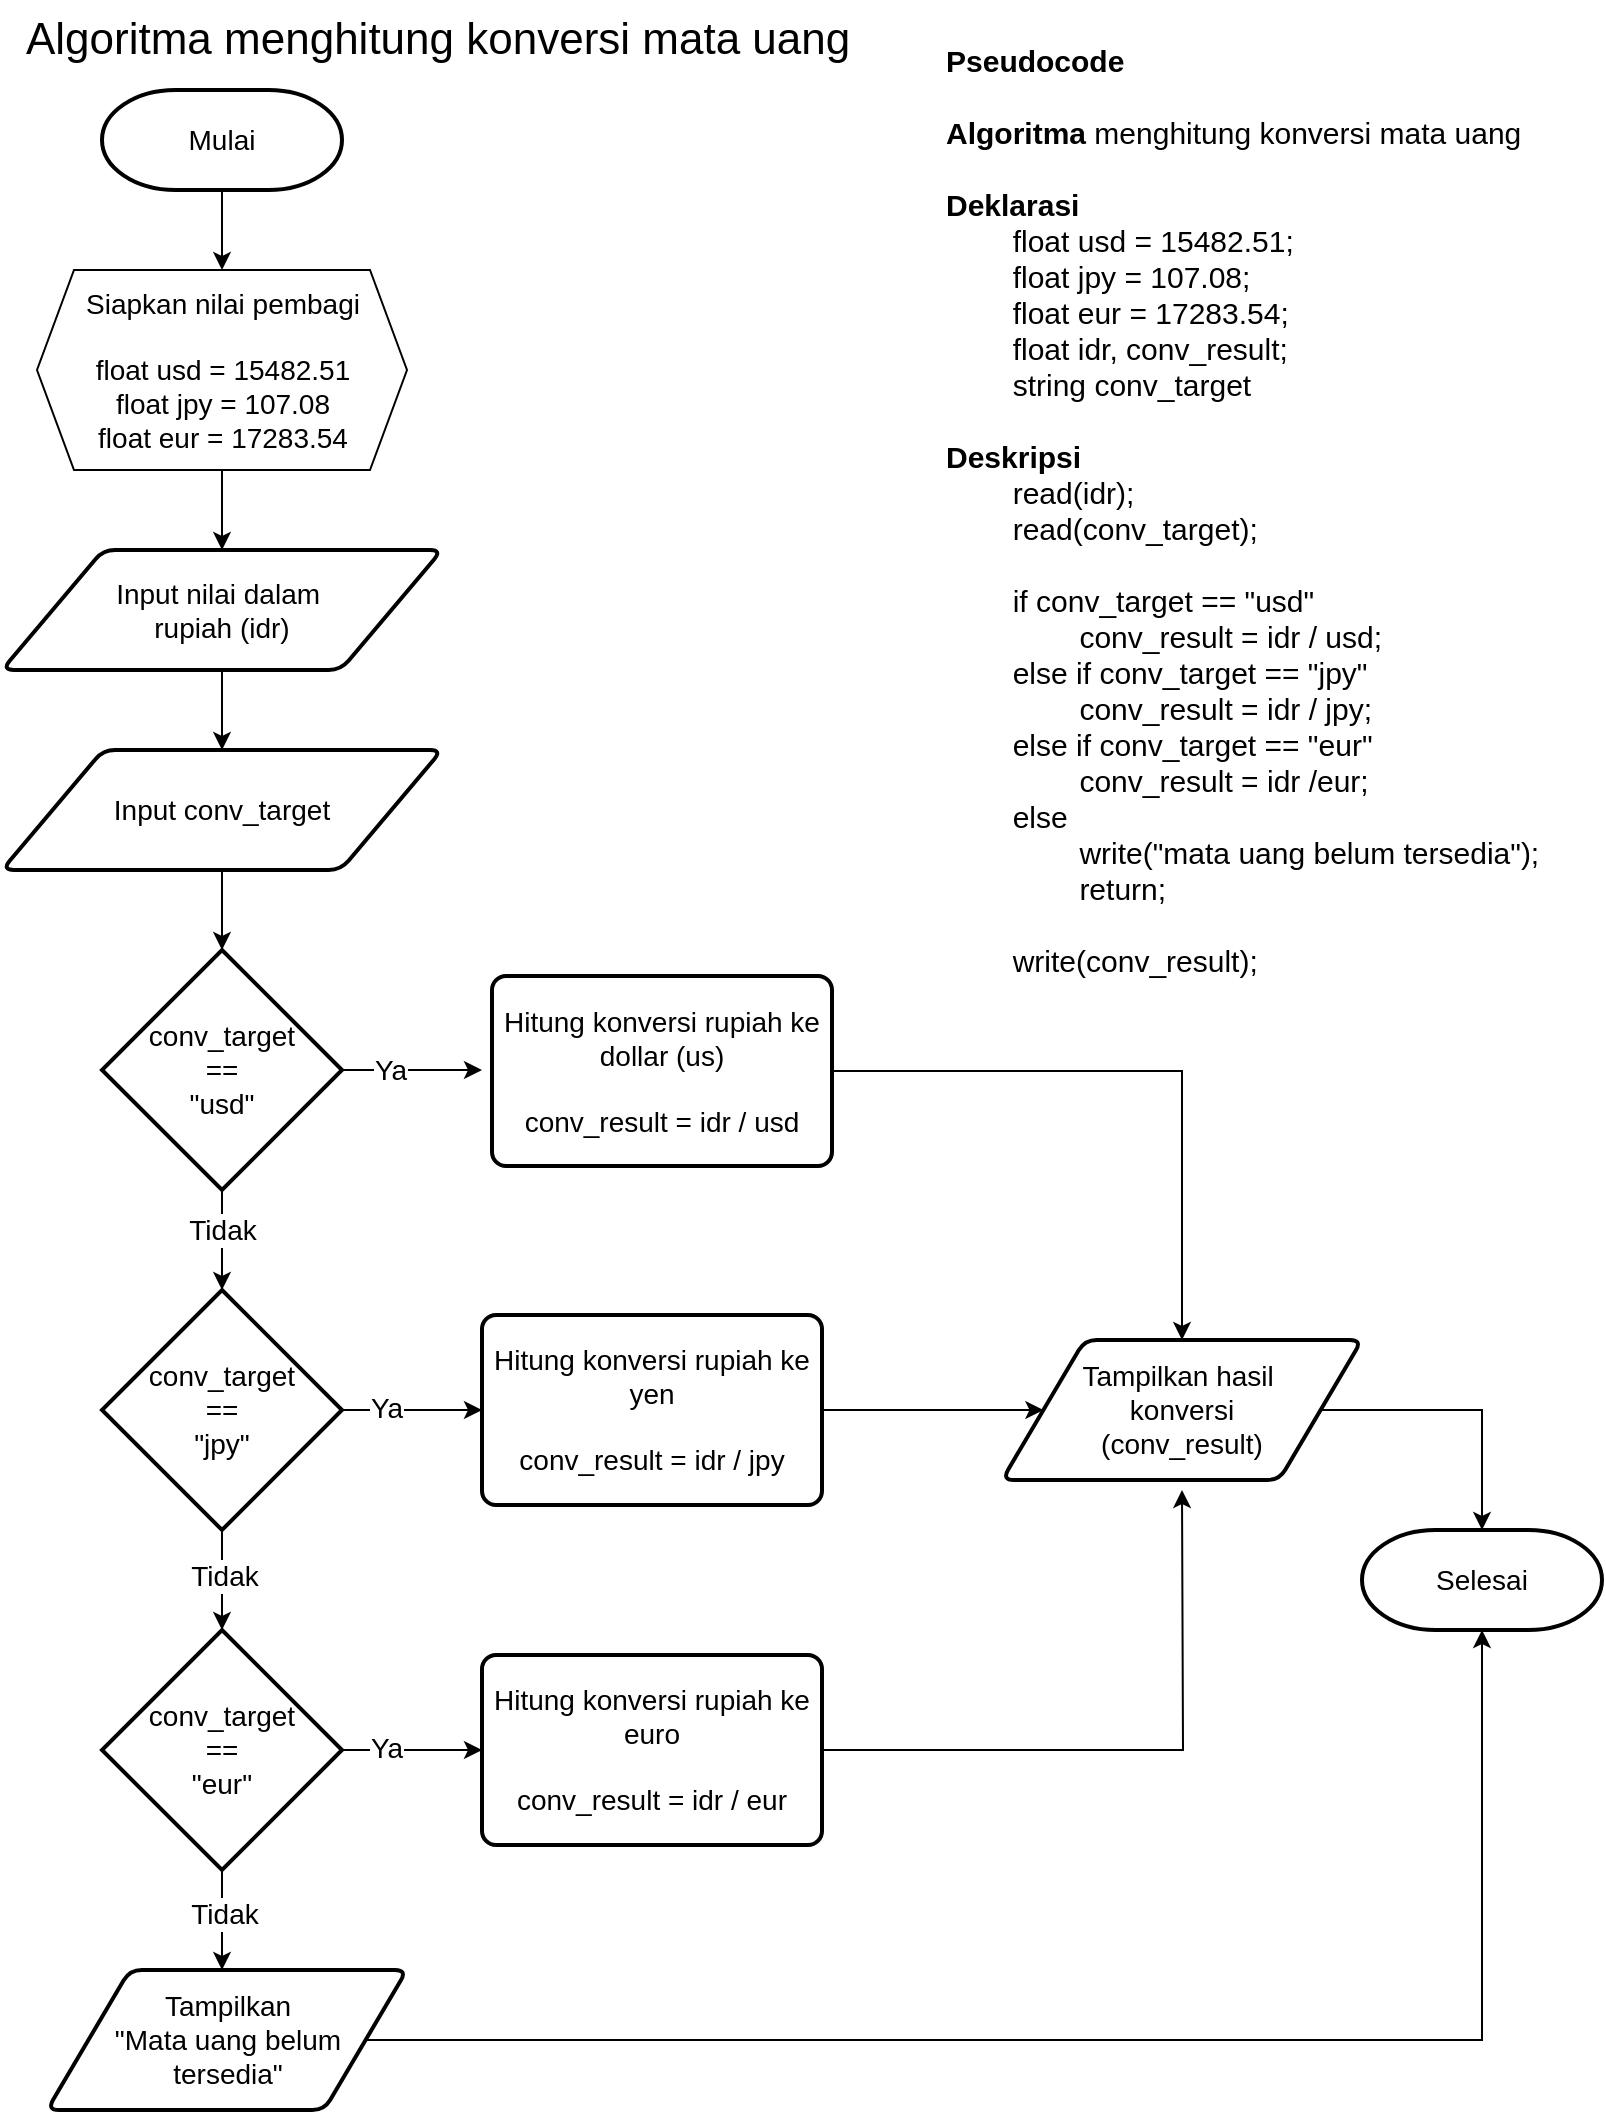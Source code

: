 <mxfile version="24.7.7">
  <diagram name="Page-1" id="f19V1He11p_xqul3AJ4d">
    <mxGraphModel dx="1050" dy="1681" grid="1" gridSize="10" guides="1" tooltips="1" connect="1" arrows="1" fold="1" page="1" pageScale="1" pageWidth="850" pageHeight="1100" math="0" shadow="0">
      <root>
        <mxCell id="0" />
        <mxCell id="1" parent="0" />
        <mxCell id="j7J41Zsi31yIs8iftOLr-4" value="" style="edgeStyle=orthogonalEdgeStyle;rounded=0;orthogonalLoop=1;jettySize=auto;html=1;" parent="1" source="j7J41Zsi31yIs8iftOLr-1" target="j7J41Zsi31yIs8iftOLr-3" edge="1">
          <mxGeometry relative="1" as="geometry" />
        </mxCell>
        <mxCell id="j7J41Zsi31yIs8iftOLr-1" value="&lt;font style=&quot;font-size: 14px;&quot;&gt;Mulai&lt;/font&gt;" style="strokeWidth=2;html=1;shape=mxgraph.flowchart.terminator;whiteSpace=wrap;" parent="1" vertex="1">
          <mxGeometry x="60" y="-1040" width="120" height="50" as="geometry" />
        </mxCell>
        <mxCell id="j7J41Zsi31yIs8iftOLr-2" value="&lt;font style=&quot;font-size: 22px;&quot;&gt;Algoritma menghitung konversi mata uang&lt;/font&gt;" style="text;html=1;align=left;verticalAlign=middle;resizable=0;points=[];autosize=1;strokeColor=none;fillColor=none;" parent="1" vertex="1">
          <mxGeometry x="20" y="-1085" width="440" height="40" as="geometry" />
        </mxCell>
        <mxCell id="j7J41Zsi31yIs8iftOLr-8" value="" style="edgeStyle=orthogonalEdgeStyle;rounded=0;orthogonalLoop=1;jettySize=auto;html=1;" parent="1" source="j7J41Zsi31yIs8iftOLr-3" target="j7J41Zsi31yIs8iftOLr-7" edge="1">
          <mxGeometry relative="1" as="geometry" />
        </mxCell>
        <mxCell id="j7J41Zsi31yIs8iftOLr-3" value="&lt;font style=&quot;font-size: 14px;&quot;&gt;Siapkan nilai pembagi&lt;/font&gt;&lt;div&gt;&lt;span style=&quot;font-size: 14px;&quot;&gt;&lt;br&gt;&lt;/span&gt;&lt;div style=&quot;font-size: 14px;&quot;&gt;&lt;font style=&quot;font-size: 14px;&quot;&gt;float&amp;nbsp;usd = 15482.51&lt;/font&gt;&lt;/div&gt;&lt;div style=&quot;font-size: 14px;&quot;&gt;&lt;font style=&quot;font-size: 14px;&quot;&gt;float jpy = 107.08&lt;/font&gt;&lt;/div&gt;&lt;div style=&quot;font-size: 14px;&quot;&gt;&lt;font style=&quot;font-size: 14px;&quot;&gt;float eur =&amp;nbsp;17283.54&lt;/font&gt;&lt;/div&gt;&lt;/div&gt;" style="verticalLabelPosition=middle;verticalAlign=middle;html=1;shape=hexagon;perimeter=hexagonPerimeter2;arcSize=6;size=0.1;labelPosition=center;align=center;" parent="1" vertex="1">
          <mxGeometry x="27.5" y="-950" width="185" height="100" as="geometry" />
        </mxCell>
        <mxCell id="j7J41Zsi31yIs8iftOLr-10" value="" style="edgeStyle=orthogonalEdgeStyle;rounded=0;orthogonalLoop=1;jettySize=auto;html=1;" parent="1" source="j7J41Zsi31yIs8iftOLr-7" target="j7J41Zsi31yIs8iftOLr-9" edge="1">
          <mxGeometry relative="1" as="geometry" />
        </mxCell>
        <mxCell id="j7J41Zsi31yIs8iftOLr-7" value="&lt;font style=&quot;font-size: 14px;&quot;&gt;Input nilai dalam&amp;nbsp;&lt;/font&gt;&lt;div&gt;&lt;font style=&quot;font-size: 14px;&quot;&gt;rupiah (idr)&lt;/font&gt;&lt;/div&gt;" style="shape=parallelogram;html=1;strokeWidth=2;perimeter=parallelogramPerimeter;whiteSpace=wrap;rounded=1;arcSize=12;size=0.23;" parent="1" vertex="1">
          <mxGeometry x="10" y="-810" width="220" height="60" as="geometry" />
        </mxCell>
        <mxCell id="j7J41Zsi31yIs8iftOLr-12" value="" style="edgeStyle=orthogonalEdgeStyle;rounded=0;orthogonalLoop=1;jettySize=auto;html=1;" parent="1" source="j7J41Zsi31yIs8iftOLr-9" target="j7J41Zsi31yIs8iftOLr-11" edge="1">
          <mxGeometry relative="1" as="geometry" />
        </mxCell>
        <mxCell id="j7J41Zsi31yIs8iftOLr-9" value="&lt;span style=&quot;font-size: 14px;&quot;&gt;Input conv_target&lt;/span&gt;" style="shape=parallelogram;html=1;strokeWidth=2;perimeter=parallelogramPerimeter;whiteSpace=wrap;rounded=1;arcSize=12;size=0.23;" parent="1" vertex="1">
          <mxGeometry x="10" y="-710" width="220" height="60" as="geometry" />
        </mxCell>
        <mxCell id="j7J41Zsi31yIs8iftOLr-14" value="" style="edgeStyle=orthogonalEdgeStyle;rounded=0;orthogonalLoop=1;jettySize=auto;html=1;" parent="1" source="j7J41Zsi31yIs8iftOLr-11" edge="1">
          <mxGeometry relative="1" as="geometry">
            <mxPoint x="250" y="-550" as="targetPoint" />
          </mxGeometry>
        </mxCell>
        <mxCell id="j7J41Zsi31yIs8iftOLr-15" value="&lt;font style=&quot;font-size: 14px;&quot;&gt;Ya&lt;/font&gt;" style="edgeLabel;html=1;align=center;verticalAlign=middle;resizable=0;points=[];" parent="j7J41Zsi31yIs8iftOLr-14" vertex="1" connectable="0">
          <mxGeometry x="-0.337" relative="1" as="geometry">
            <mxPoint as="offset" />
          </mxGeometry>
        </mxCell>
        <mxCell id="j7J41Zsi31yIs8iftOLr-17" value="" style="edgeStyle=orthogonalEdgeStyle;rounded=0;orthogonalLoop=1;jettySize=auto;html=1;" parent="1" source="j7J41Zsi31yIs8iftOLr-11" target="j7J41Zsi31yIs8iftOLr-16" edge="1">
          <mxGeometry relative="1" as="geometry" />
        </mxCell>
        <mxCell id="j7J41Zsi31yIs8iftOLr-19" value="&lt;font style=&quot;font-size: 14px;&quot;&gt;Tidak&lt;/font&gt;" style="edgeLabel;html=1;align=center;verticalAlign=middle;resizable=0;points=[];" parent="j7J41Zsi31yIs8iftOLr-17" vertex="1" connectable="0">
          <mxGeometry x="-0.416" relative="1" as="geometry">
            <mxPoint y="5" as="offset" />
          </mxGeometry>
        </mxCell>
        <mxCell id="j7J41Zsi31yIs8iftOLr-11" value="&lt;font style=&quot;font-size: 14px;&quot;&gt;conv_target&lt;/font&gt;&lt;div style=&quot;font-size: 14px;&quot;&gt;&lt;font style=&quot;font-size: 14px;&quot;&gt;==&lt;/font&gt;&lt;/div&gt;&lt;div style=&quot;font-size: 14px;&quot;&gt;&lt;font style=&quot;font-size: 14px;&quot;&gt;&quot;usd&quot;&lt;/font&gt;&lt;/div&gt;" style="strokeWidth=2;html=1;shape=mxgraph.flowchart.decision;whiteSpace=wrap;" parent="1" vertex="1">
          <mxGeometry x="60" y="-610" width="120" height="120" as="geometry" />
        </mxCell>
        <mxCell id="j7J41Zsi31yIs8iftOLr-21" value="" style="edgeStyle=orthogonalEdgeStyle;rounded=0;orthogonalLoop=1;jettySize=auto;html=1;" parent="1" source="j7J41Zsi31yIs8iftOLr-16" target="j7J41Zsi31yIs8iftOLr-20" edge="1">
          <mxGeometry relative="1" as="geometry" />
        </mxCell>
        <mxCell id="j7J41Zsi31yIs8iftOLr-22" value="&lt;font style=&quot;font-size: 14px;&quot;&gt;Ya&lt;/font&gt;" style="edgeLabel;html=1;align=center;verticalAlign=middle;resizable=0;points=[];" parent="j7J41Zsi31yIs8iftOLr-21" vertex="1" connectable="0">
          <mxGeometry x="-0.366" y="1" relative="1" as="geometry">
            <mxPoint as="offset" />
          </mxGeometry>
        </mxCell>
        <mxCell id="j7J41Zsi31yIs8iftOLr-25" value="" style="edgeStyle=orthogonalEdgeStyle;rounded=0;orthogonalLoop=1;jettySize=auto;html=1;" parent="1" source="j7J41Zsi31yIs8iftOLr-16" target="j7J41Zsi31yIs8iftOLr-24" edge="1">
          <mxGeometry relative="1" as="geometry" />
        </mxCell>
        <mxCell id="j7J41Zsi31yIs8iftOLr-26" value="&lt;font style=&quot;font-size: 14px;&quot;&gt;Tidak&lt;/font&gt;" style="edgeLabel;html=1;align=center;verticalAlign=middle;resizable=0;points=[];" parent="j7J41Zsi31yIs8iftOLr-25" vertex="1" connectable="0">
          <mxGeometry x="-0.096" y="1" relative="1" as="geometry">
            <mxPoint as="offset" />
          </mxGeometry>
        </mxCell>
        <mxCell id="j7J41Zsi31yIs8iftOLr-16" value="&lt;font style=&quot;font-size: 14px;&quot;&gt;conv_target&lt;/font&gt;&lt;div style=&quot;font-size: 14px;&quot;&gt;&lt;font style=&quot;font-size: 14px;&quot;&gt;==&lt;/font&gt;&lt;/div&gt;&lt;div style=&quot;font-size: 14px;&quot;&gt;&lt;font style=&quot;font-size: 14px;&quot;&gt;&quot;jpy&quot;&lt;/font&gt;&lt;/div&gt;" style="strokeWidth=2;html=1;shape=mxgraph.flowchart.decision;whiteSpace=wrap;" parent="1" vertex="1">
          <mxGeometry x="60" y="-440" width="120" height="120" as="geometry" />
        </mxCell>
        <mxCell id="j7J41Zsi31yIs8iftOLr-31" value="" style="edgeStyle=orthogonalEdgeStyle;rounded=0;orthogonalLoop=1;jettySize=auto;html=1;" parent="1" source="j7J41Zsi31yIs8iftOLr-20" target="j7J41Zsi31yIs8iftOLr-30" edge="1">
          <mxGeometry relative="1" as="geometry" />
        </mxCell>
        <mxCell id="j7J41Zsi31yIs8iftOLr-20" value="&lt;div&gt;&lt;font style=&quot;font-size: 14px;&quot;&gt;Hitung konversi rupiah ke yen&lt;/font&gt;&lt;/div&gt;&lt;div&gt;&lt;font style=&quot;font-size: 14px;&quot;&gt;&lt;br&gt;&lt;/font&gt;&lt;/div&gt;&lt;font style=&quot;font-size: 14px;&quot;&gt;conv_result = idr / jpy&lt;/font&gt;" style="rounded=1;whiteSpace=wrap;html=1;absoluteArcSize=1;arcSize=14;strokeWidth=2;" parent="1" vertex="1">
          <mxGeometry x="250" y="-427.5" width="170" height="95" as="geometry" />
        </mxCell>
        <mxCell id="j7J41Zsi31yIs8iftOLr-32" style="edgeStyle=orthogonalEdgeStyle;rounded=0;orthogonalLoop=1;jettySize=auto;html=1;exitX=1;exitY=0.5;exitDx=0;exitDy=0;" parent="1" source="j7J41Zsi31yIs8iftOLr-23" target="j7J41Zsi31yIs8iftOLr-30" edge="1">
          <mxGeometry relative="1" as="geometry" />
        </mxCell>
        <mxCell id="j7J41Zsi31yIs8iftOLr-23" value="&lt;div&gt;&lt;font style=&quot;font-size: 14px;&quot;&gt;Hitung konversi rupiah ke dollar (us)&lt;/font&gt;&lt;/div&gt;&lt;div&gt;&lt;font style=&quot;font-size: 14px;&quot;&gt;&lt;br&gt;&lt;/font&gt;&lt;/div&gt;&lt;font style=&quot;font-size: 14px;&quot;&gt;conv_result = idr / usd&lt;/font&gt;" style="rounded=1;whiteSpace=wrap;html=1;absoluteArcSize=1;arcSize=14;strokeWidth=2;" parent="1" vertex="1">
          <mxGeometry x="255" y="-597" width="170" height="95" as="geometry" />
        </mxCell>
        <mxCell id="j7J41Zsi31yIs8iftOLr-28" value="" style="edgeStyle=orthogonalEdgeStyle;rounded=0;orthogonalLoop=1;jettySize=auto;html=1;" parent="1" source="j7J41Zsi31yIs8iftOLr-24" target="j7J41Zsi31yIs8iftOLr-27" edge="1">
          <mxGeometry relative="1" as="geometry" />
        </mxCell>
        <mxCell id="j7J41Zsi31yIs8iftOLr-29" value="&lt;font style=&quot;font-size: 14px;&quot;&gt;Ya&lt;/font&gt;" style="edgeLabel;html=1;align=center;verticalAlign=middle;resizable=0;points=[];" parent="j7J41Zsi31yIs8iftOLr-28" vertex="1" connectable="0">
          <mxGeometry x="-0.366" y="1" relative="1" as="geometry">
            <mxPoint as="offset" />
          </mxGeometry>
        </mxCell>
        <mxCell id="3vcxl1rKvwgfKOp1cVLQ-6" value="" style="edgeStyle=orthogonalEdgeStyle;rounded=0;orthogonalLoop=1;jettySize=auto;html=1;" edge="1" parent="1" source="j7J41Zsi31yIs8iftOLr-24">
          <mxGeometry relative="1" as="geometry">
            <mxPoint x="120" y="-100" as="targetPoint" />
          </mxGeometry>
        </mxCell>
        <mxCell id="3vcxl1rKvwgfKOp1cVLQ-7" value="&lt;font style=&quot;font-size: 14px;&quot;&gt;Tidak&lt;/font&gt;" style="edgeLabel;html=1;align=center;verticalAlign=middle;resizable=0;points=[];" vertex="1" connectable="0" parent="3vcxl1rKvwgfKOp1cVLQ-6">
          <mxGeometry x="-0.128" y="1" relative="1" as="geometry">
            <mxPoint as="offset" />
          </mxGeometry>
        </mxCell>
        <mxCell id="j7J41Zsi31yIs8iftOLr-24" value="&lt;font style=&quot;font-size: 14px;&quot;&gt;conv_target&lt;/font&gt;&lt;div style=&quot;font-size: 14px;&quot;&gt;&lt;font style=&quot;font-size: 14px;&quot;&gt;==&lt;/font&gt;&lt;/div&gt;&lt;div style=&quot;font-size: 14px;&quot;&gt;&lt;font style=&quot;font-size: 14px;&quot;&gt;&quot;eur&quot;&lt;/font&gt;&lt;/div&gt;" style="strokeWidth=2;html=1;shape=mxgraph.flowchart.decision;whiteSpace=wrap;" parent="1" vertex="1">
          <mxGeometry x="60" y="-270" width="120" height="120" as="geometry" />
        </mxCell>
        <mxCell id="j7J41Zsi31yIs8iftOLr-33" style="edgeStyle=orthogonalEdgeStyle;rounded=0;orthogonalLoop=1;jettySize=auto;html=1;exitX=1;exitY=0.5;exitDx=0;exitDy=0;" parent="1" source="j7J41Zsi31yIs8iftOLr-27" edge="1">
          <mxGeometry relative="1" as="geometry">
            <mxPoint x="600" y="-340" as="targetPoint" />
          </mxGeometry>
        </mxCell>
        <mxCell id="j7J41Zsi31yIs8iftOLr-27" value="&lt;div&gt;&lt;font style=&quot;font-size: 14px;&quot;&gt;Hitung konversi rupiah ke euro&lt;/font&gt;&lt;/div&gt;&lt;div&gt;&lt;font style=&quot;font-size: 14px;&quot;&gt;&lt;br&gt;&lt;/font&gt;&lt;/div&gt;&lt;font style=&quot;font-size: 14px;&quot;&gt;conv_result = idr / eur&lt;/font&gt;" style="rounded=1;whiteSpace=wrap;html=1;absoluteArcSize=1;arcSize=14;strokeWidth=2;" parent="1" vertex="1">
          <mxGeometry x="250" y="-257.5" width="170" height="95" as="geometry" />
        </mxCell>
        <mxCell id="j7J41Zsi31yIs8iftOLr-30" value="&lt;font style=&quot;font-size: 14px;&quot;&gt;Tampilkan hasil&amp;nbsp;&lt;/font&gt;&lt;div&gt;&lt;font style=&quot;font-size: 14px;&quot;&gt;konversi&lt;/font&gt;&lt;div style=&quot;font-size: 14px;&quot;&gt;&lt;font style=&quot;font-size: 14px;&quot;&gt;(conv_result)&lt;/font&gt;&lt;/div&gt;&lt;/div&gt;" style="shape=parallelogram;html=1;strokeWidth=2;perimeter=parallelogramPerimeter;whiteSpace=wrap;rounded=1;arcSize=12;size=0.23;" parent="1" vertex="1">
          <mxGeometry x="510" y="-415" width="180" height="70" as="geometry" />
        </mxCell>
        <mxCell id="j7J41Zsi31yIs8iftOLr-34" value="&lt;span style=&quot;font-size: 14px;&quot;&gt;Selesai&lt;/span&gt;" style="strokeWidth=2;html=1;shape=mxgraph.flowchart.terminator;whiteSpace=wrap;" parent="1" vertex="1">
          <mxGeometry x="690" y="-320" width="120" height="50" as="geometry" />
        </mxCell>
        <mxCell id="j7J41Zsi31yIs8iftOLr-35" style="edgeStyle=orthogonalEdgeStyle;rounded=0;orthogonalLoop=1;jettySize=auto;html=1;exitX=1;exitY=0.5;exitDx=0;exitDy=0;entryX=0.5;entryY=0;entryDx=0;entryDy=0;entryPerimeter=0;" parent="1" source="j7J41Zsi31yIs8iftOLr-30" target="j7J41Zsi31yIs8iftOLr-34" edge="1">
          <mxGeometry relative="1" as="geometry">
            <Array as="points">
              <mxPoint x="750" y="-380" />
            </Array>
          </mxGeometry>
        </mxCell>
        <mxCell id="j7J41Zsi31yIs8iftOLr-37" value="&lt;font style=&quot;font-size: 15px;&quot;&gt;&lt;b&gt;Pseudocode&lt;/b&gt;&lt;/font&gt;&lt;div style=&quot;font-size: 15px;&quot;&gt;&lt;font style=&quot;font-size: 15px;&quot;&gt;&lt;br&gt;&lt;/font&gt;&lt;/div&gt;&lt;div style=&quot;font-size: 15px;&quot;&gt;&lt;font style=&quot;font-size: 15px;&quot;&gt;&lt;b&gt;Algoritma&lt;/b&gt; menghitung konversi mata uang&lt;/font&gt;&lt;/div&gt;&lt;div style=&quot;font-size: 15px;&quot;&gt;&lt;font style=&quot;font-size: 15px;&quot;&gt;&lt;br&gt;&lt;/font&gt;&lt;/div&gt;&lt;div style=&quot;font-size: 15px;&quot;&gt;&lt;font style=&quot;font-size: 15px;&quot;&gt;&lt;b&gt;Deklarasi&lt;/b&gt;&lt;/font&gt;&lt;/div&gt;&lt;div style=&quot;font-size: 15px;&quot;&gt;&lt;font style=&quot;font-size: 15px;&quot;&gt;&lt;span style=&quot;white-space: pre;&quot;&gt;&#x9;&lt;/span&gt;float usd = 15482.51;&lt;br&gt;&lt;/font&gt;&lt;/div&gt;&lt;div style=&quot;font-size: 15px;&quot;&gt;&lt;font style=&quot;font-size: 15px;&quot;&gt;&lt;span style=&quot;white-space: pre;&quot;&gt;&#x9;&lt;/span&gt;float jpy = 107.08;&lt;/font&gt;&lt;/div&gt;&lt;div style=&quot;font-size: 15px;&quot;&gt;&lt;font style=&quot;font-size: 15px;&quot;&gt;&lt;span style=&quot;white-space: pre;&quot;&gt;&#x9;&lt;/span&gt;float eur = 17283.54;&lt;br&gt;&lt;/font&gt;&lt;/div&gt;&lt;div style=&quot;font-size: 15px;&quot;&gt;&lt;font style=&quot;font-size: 15px;&quot;&gt;&lt;span style=&quot;white-space: pre;&quot;&gt;&#x9;&lt;/span&gt;float idr, conv_result;&lt;br&gt;&lt;/font&gt;&lt;/div&gt;&lt;div style=&quot;font-size: 15px;&quot;&gt;&lt;font style=&quot;font-size: 15px;&quot;&gt;&lt;span style=&quot;white-space: pre;&quot;&gt;&#x9;&lt;/span&gt;string conv_target&lt;br&gt;&lt;/font&gt;&lt;/div&gt;&lt;div style=&quot;font-size: 15px;&quot;&gt;&lt;font style=&quot;font-size: 15px;&quot;&gt;&lt;br&gt;&lt;/font&gt;&lt;/div&gt;&lt;div style=&quot;font-size: 15px;&quot;&gt;&lt;font style=&quot;font-size: 15px;&quot;&gt;&lt;b&gt;Deskripsi&lt;/b&gt;&lt;/font&gt;&lt;/div&gt;&lt;div style=&quot;font-size: 15px;&quot;&gt;&lt;font style=&quot;font-size: 15px;&quot;&gt;&lt;span style=&quot;white-space: pre;&quot;&gt;&#x9;&lt;/span&gt;read(idr);&lt;br&gt;&lt;/font&gt;&lt;/div&gt;&lt;div style=&quot;font-size: 15px;&quot;&gt;&lt;font style=&quot;font-size: 15px;&quot;&gt;&lt;span style=&quot;white-space: pre;&quot;&gt;&#x9;&lt;/span&gt;read(conv_target);&lt;br&gt;&lt;/font&gt;&lt;/div&gt;&lt;div style=&quot;font-size: 15px;&quot;&gt;&lt;font style=&quot;font-size: 15px;&quot;&gt;&lt;span style=&quot;white-space: pre;&quot;&gt;&#x9;&lt;/span&gt;&lt;br&gt;&lt;/font&gt;&lt;/div&gt;&lt;div style=&quot;font-size: 15px;&quot;&gt;&lt;font style=&quot;font-size: 15px;&quot;&gt;&lt;span style=&quot;white-space: pre;&quot;&gt;&#x9;&lt;/span&gt;if conv_target == &quot;usd&quot;&lt;br&gt;&lt;/font&gt;&lt;/div&gt;&lt;div style=&quot;font-size: 15px;&quot;&gt;&lt;font style=&quot;font-size: 15px;&quot;&gt;&lt;span style=&quot;white-space: pre;&quot;&gt;&#x9;&lt;/span&gt;&lt;span style=&quot;white-space: pre;&quot;&gt;&#x9;&lt;/span&gt;conv_result = idr / usd;&lt;br&gt;&lt;/font&gt;&lt;/div&gt;&lt;div style=&quot;font-size: 15px;&quot;&gt;&lt;font style=&quot;font-size: 15px;&quot;&gt;&lt;span style=&quot;white-space: pre;&quot;&gt;&#x9;&lt;/span&gt;else if conv_target == &quot;jpy&quot;&lt;br&gt;&lt;/font&gt;&lt;/div&gt;&lt;div style=&quot;font-size: 15px;&quot;&gt;&lt;font style=&quot;font-size: 15px;&quot;&gt;&lt;span style=&quot;white-space: pre;&quot;&gt;&#x9;&lt;/span&gt;&lt;span style=&quot;white-space: pre;&quot;&gt;&#x9;&lt;/span&gt;conv_result = idr / jpy;&lt;br&gt;&lt;/font&gt;&lt;/div&gt;&lt;div style=&quot;font-size: 15px;&quot;&gt;&lt;font style=&quot;font-size: 15px;&quot;&gt;&lt;span style=&quot;white-space: pre;&quot;&gt;&#x9;&lt;/span&gt;else if conv_target == &quot;eur&quot;&lt;br&gt;&lt;/font&gt;&lt;/div&gt;&lt;div style=&quot;font-size: 15px;&quot;&gt;&lt;font style=&quot;font-size: 15px;&quot;&gt;&lt;span style=&quot;white-space: pre;&quot;&gt;&#x9;&lt;/span&gt;&lt;span style=&quot;white-space: pre;&quot;&gt;&#x9;&lt;/span&gt;conv_result = idr /eur;&lt;br&gt;&lt;/font&gt;&lt;/div&gt;&lt;div style=&quot;font-size: 15px;&quot;&gt;&lt;font style=&quot;font-size: 15px;&quot;&gt;&lt;span style=&quot;white-space: pre;&quot;&gt;&#x9;&lt;/span&gt;else&amp;nbsp;&lt;br&gt;&lt;/font&gt;&lt;/div&gt;&lt;div style=&quot;font-size: 15px;&quot;&gt;&lt;font style=&quot;font-size: 15px;&quot;&gt;&lt;span style=&quot;white-space: pre;&quot;&gt;&#x9;&lt;/span&gt;&lt;span style=&quot;white-space: pre;&quot;&gt;&#x9;&lt;/span&gt;write(&quot;mata uang belum tersedia&quot;);&lt;br&gt;&lt;/font&gt;&lt;/div&gt;&lt;div style=&quot;font-size: 15px;&quot;&gt;&lt;font style=&quot;font-size: 15px;&quot;&gt;&lt;span style=&quot;white-space: pre;&quot;&gt;&#x9;&lt;/span&gt;&lt;span style=&quot;white-space: pre;&quot;&gt;&#x9;&lt;/span&gt;return;&lt;/font&gt;&lt;/div&gt;&lt;div style=&quot;font-size: 15px;&quot;&gt;&lt;font style=&quot;font-size: 15px;&quot;&gt;&lt;br&gt;&lt;/font&gt;&lt;/div&gt;&lt;div style=&quot;font-size: 15px;&quot;&gt;&lt;font style=&quot;font-size: 15px;&quot;&gt;&lt;span style=&quot;white-space: pre;&quot;&gt;&#x9;&lt;/span&gt;write(conv_result);&lt;br&gt;&lt;/font&gt;&lt;/div&gt;&lt;div style=&quot;font-size: 15px;&quot;&gt;&lt;font style=&quot;font-size: 15px;&quot;&gt;&lt;span style=&quot;white-space: pre;&quot;&gt;&#x9;&lt;/span&gt;&lt;span style=&quot;white-space: pre;&quot;&gt;&#x9;&lt;/span&gt;&lt;/font&gt;&lt;br&gt;&lt;/div&gt;" style="text;html=1;align=left;verticalAlign=top;resizable=0;points=[];autosize=1;strokeColor=none;fillColor=none;" parent="1" vertex="1">
          <mxGeometry x="480" y="-1070" width="320" height="500" as="geometry" />
        </mxCell>
        <mxCell id="3vcxl1rKvwgfKOp1cVLQ-8" value="&lt;span style=&quot;font-size: 14px;&quot;&gt;Tampilkan&lt;/span&gt;&lt;div&gt;&lt;span style=&quot;font-size: 14px;&quot;&gt;&quot;Mata uang belum&lt;/span&gt;&lt;/div&gt;&lt;div&gt;&lt;span style=&quot;font-size: 14px;&quot;&gt;tersedia&quot;&lt;/span&gt;&lt;/div&gt;" style="shape=parallelogram;html=1;strokeWidth=2;perimeter=parallelogramPerimeter;whiteSpace=wrap;rounded=1;arcSize=12;size=0.23;" vertex="1" parent="1">
          <mxGeometry x="32.5" y="-100" width="180" height="70" as="geometry" />
        </mxCell>
        <mxCell id="3vcxl1rKvwgfKOp1cVLQ-9" style="edgeStyle=orthogonalEdgeStyle;rounded=0;orthogonalLoop=1;jettySize=auto;html=1;exitX=1;exitY=0.5;exitDx=0;exitDy=0;entryX=0.5;entryY=1;entryDx=0;entryDy=0;entryPerimeter=0;" edge="1" parent="1" source="3vcxl1rKvwgfKOp1cVLQ-8" target="j7J41Zsi31yIs8iftOLr-34">
          <mxGeometry relative="1" as="geometry" />
        </mxCell>
      </root>
    </mxGraphModel>
  </diagram>
</mxfile>

